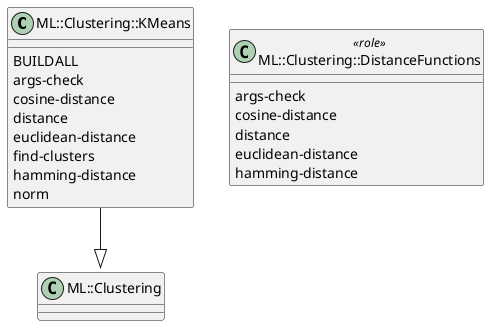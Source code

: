 @startuml
class ML::Clustering::KMeans  {
  {method} BUILDALL
  {method} args-check
  {method} cosine-distance
  {method} distance
  {method} euclidean-distance
  {method} find-clusters
  {method} hamming-distance
  {method} norm
}
ML::Clustering::KMeans --|> ML::Clustering::DistanceFunctions


class ML::Clustering::DistanceFunctions <<role>> {
  {method} args-check
  {method} cosine-distance
  {method} distance
  {method} euclidean-distance
  {method} hamming-distance
}


@enduml
